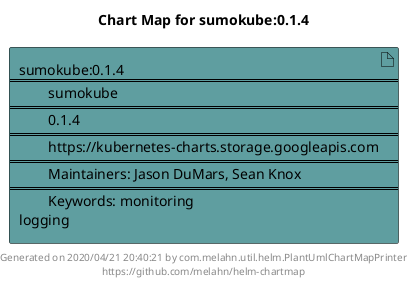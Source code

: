 @startuml
skinparam linetype ortho
skinparam backgroundColor white
skinparam usecaseBorderColor black
skinparam usecaseArrowColor LightSlateGray
skinparam artifactBorderColor black
skinparam artifactArrowColor LightSlateGray

title Chart Map for sumokube:0.1.4

'There is one referenced Helm Chart
artifact "sumokube:0.1.4\n====\n\tsumokube\n====\n\t0.1.4\n====\n\thttps://kubernetes-charts.storage.googleapis.com\n====\n\tMaintainers: Jason DuMars, Sean Knox\n====\n\tKeywords: monitoring\nlogging" as sumokube_0_1_4 #CadetBlue

'There are 0 referenced Docker Images

'Chart Dependencies

center footer Generated on 2020/04/21 20:40:21 by com.melahn.util.helm.PlantUmlChartMapPrinter\nhttps://github.com/melahn/helm-chartmap
@enduml
